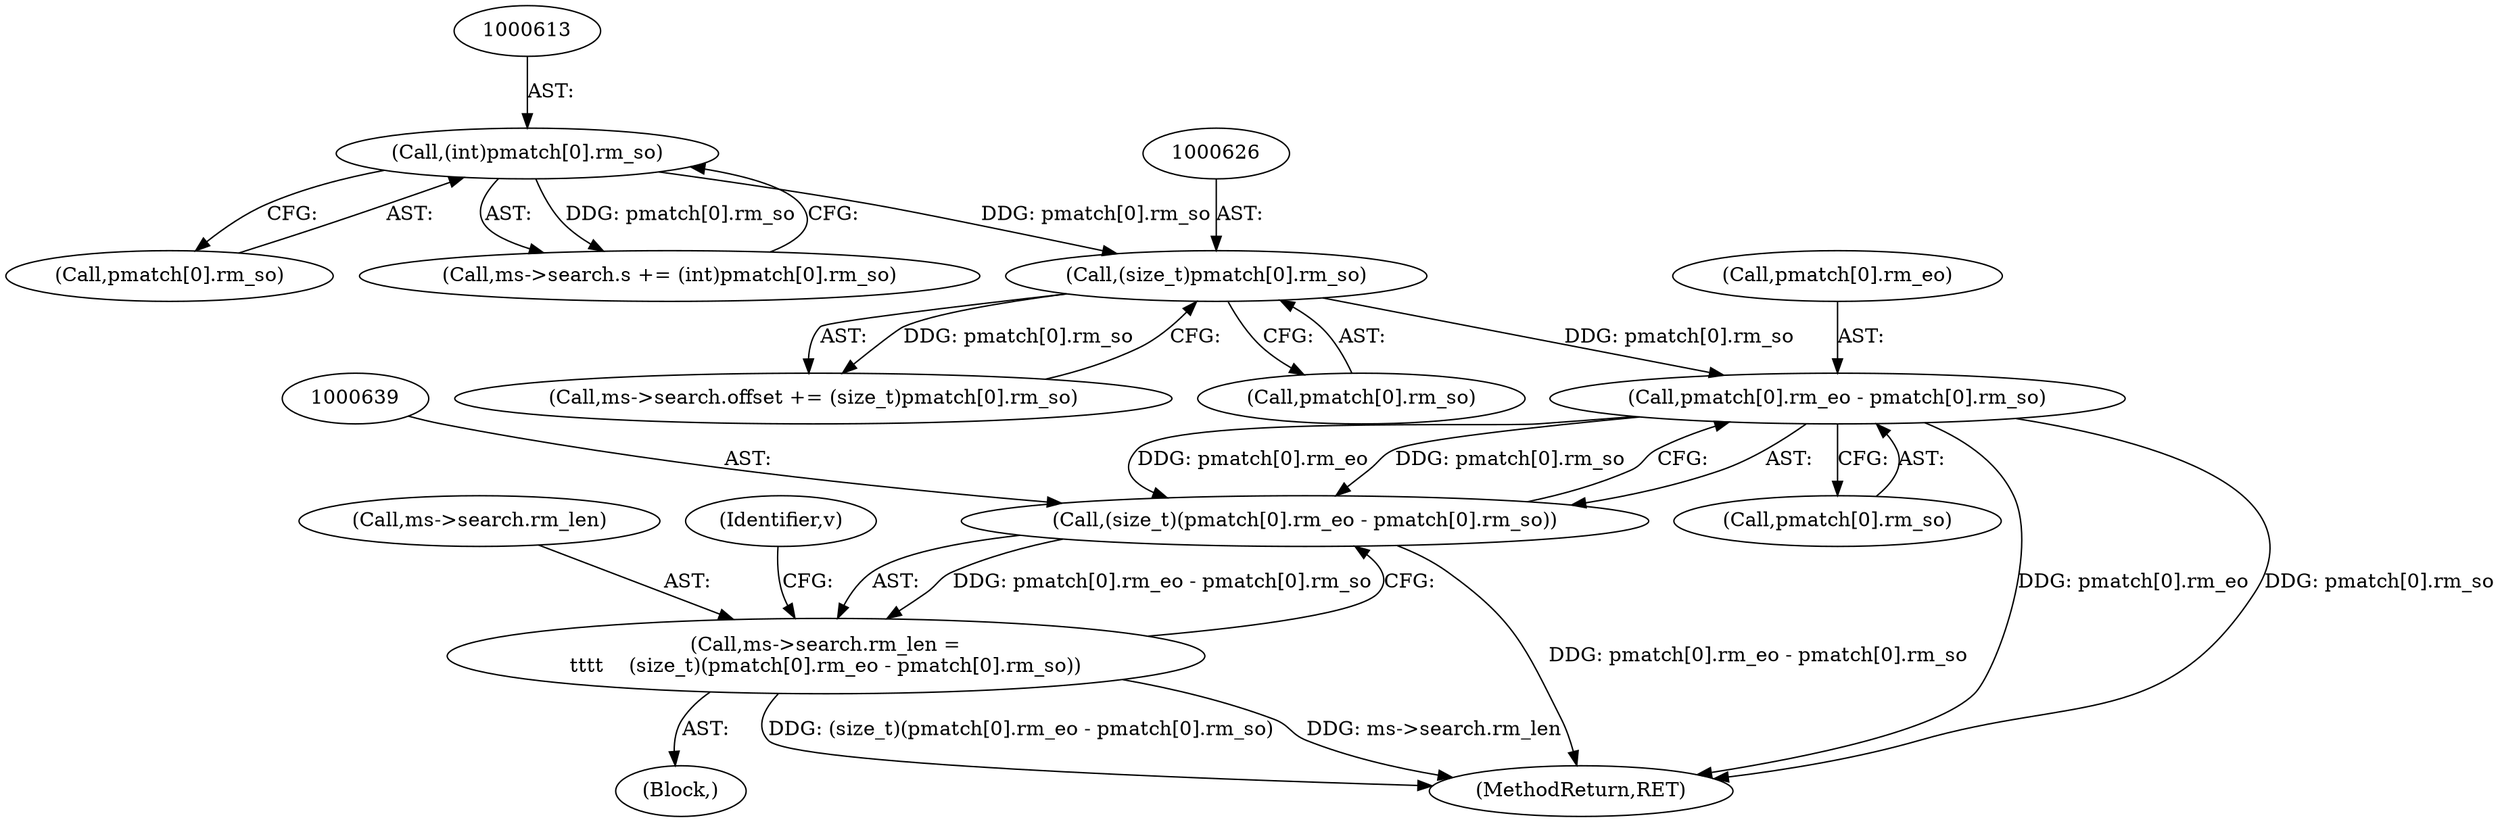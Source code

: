 digraph "0_file_74cafd7de9ec99a14f4480927580e501c8f852c3@array" {
"1000640" [label="(Call,pmatch[0].rm_eo - pmatch[0].rm_so)"];
"1000625" [label="(Call,(size_t)pmatch[0].rm_so)"];
"1000612" [label="(Call,(int)pmatch[0].rm_so)"];
"1000638" [label="(Call,(size_t)(pmatch[0].rm_eo - pmatch[0].rm_so))"];
"1000632" [label="(Call,ms->search.rm_len =\n\t\t\t\t    (size_t)(pmatch[0].rm_eo - pmatch[0].rm_so))"];
"1000632" [label="(Call,ms->search.rm_len =\n\t\t\t\t    (size_t)(pmatch[0].rm_eo - pmatch[0].rm_so))"];
"1000625" [label="(Call,(size_t)pmatch[0].rm_so)"];
"1000646" [label="(Call,pmatch[0].rm_so)"];
"1000638" [label="(Call,(size_t)(pmatch[0].rm_eo - pmatch[0].rm_so))"];
"1000640" [label="(Call,pmatch[0].rm_eo - pmatch[0].rm_so)"];
"1000612" [label="(Call,(int)pmatch[0].rm_so)"];
"1000614" [label="(Call,pmatch[0].rm_so)"];
"1000633" [label="(Call,ms->search.rm_len)"];
"1000619" [label="(Call,ms->search.offset += (size_t)pmatch[0].rm_so)"];
"1000994" [label="(MethodReturn,RET)"];
"1000604" [label="(Block,)"];
"1000606" [label="(Call,ms->search.s += (int)pmatch[0].rm_so)"];
"1000652" [label="(Identifier,v)"];
"1000641" [label="(Call,pmatch[0].rm_eo)"];
"1000627" [label="(Call,pmatch[0].rm_so)"];
"1000640" -> "1000638"  [label="AST: "];
"1000640" -> "1000646"  [label="CFG: "];
"1000641" -> "1000640"  [label="AST: "];
"1000646" -> "1000640"  [label="AST: "];
"1000638" -> "1000640"  [label="CFG: "];
"1000640" -> "1000994"  [label="DDG: pmatch[0].rm_eo"];
"1000640" -> "1000994"  [label="DDG: pmatch[0].rm_so"];
"1000640" -> "1000638"  [label="DDG: pmatch[0].rm_eo"];
"1000640" -> "1000638"  [label="DDG: pmatch[0].rm_so"];
"1000625" -> "1000640"  [label="DDG: pmatch[0].rm_so"];
"1000625" -> "1000619"  [label="AST: "];
"1000625" -> "1000627"  [label="CFG: "];
"1000626" -> "1000625"  [label="AST: "];
"1000627" -> "1000625"  [label="AST: "];
"1000619" -> "1000625"  [label="CFG: "];
"1000625" -> "1000619"  [label="DDG: pmatch[0].rm_so"];
"1000612" -> "1000625"  [label="DDG: pmatch[0].rm_so"];
"1000612" -> "1000606"  [label="AST: "];
"1000612" -> "1000614"  [label="CFG: "];
"1000613" -> "1000612"  [label="AST: "];
"1000614" -> "1000612"  [label="AST: "];
"1000606" -> "1000612"  [label="CFG: "];
"1000612" -> "1000606"  [label="DDG: pmatch[0].rm_so"];
"1000638" -> "1000632"  [label="AST: "];
"1000639" -> "1000638"  [label="AST: "];
"1000632" -> "1000638"  [label="CFG: "];
"1000638" -> "1000994"  [label="DDG: pmatch[0].rm_eo - pmatch[0].rm_so"];
"1000638" -> "1000632"  [label="DDG: pmatch[0].rm_eo - pmatch[0].rm_so"];
"1000632" -> "1000604"  [label="AST: "];
"1000633" -> "1000632"  [label="AST: "];
"1000652" -> "1000632"  [label="CFG: "];
"1000632" -> "1000994"  [label="DDG: (size_t)(pmatch[0].rm_eo - pmatch[0].rm_so)"];
"1000632" -> "1000994"  [label="DDG: ms->search.rm_len"];
}
